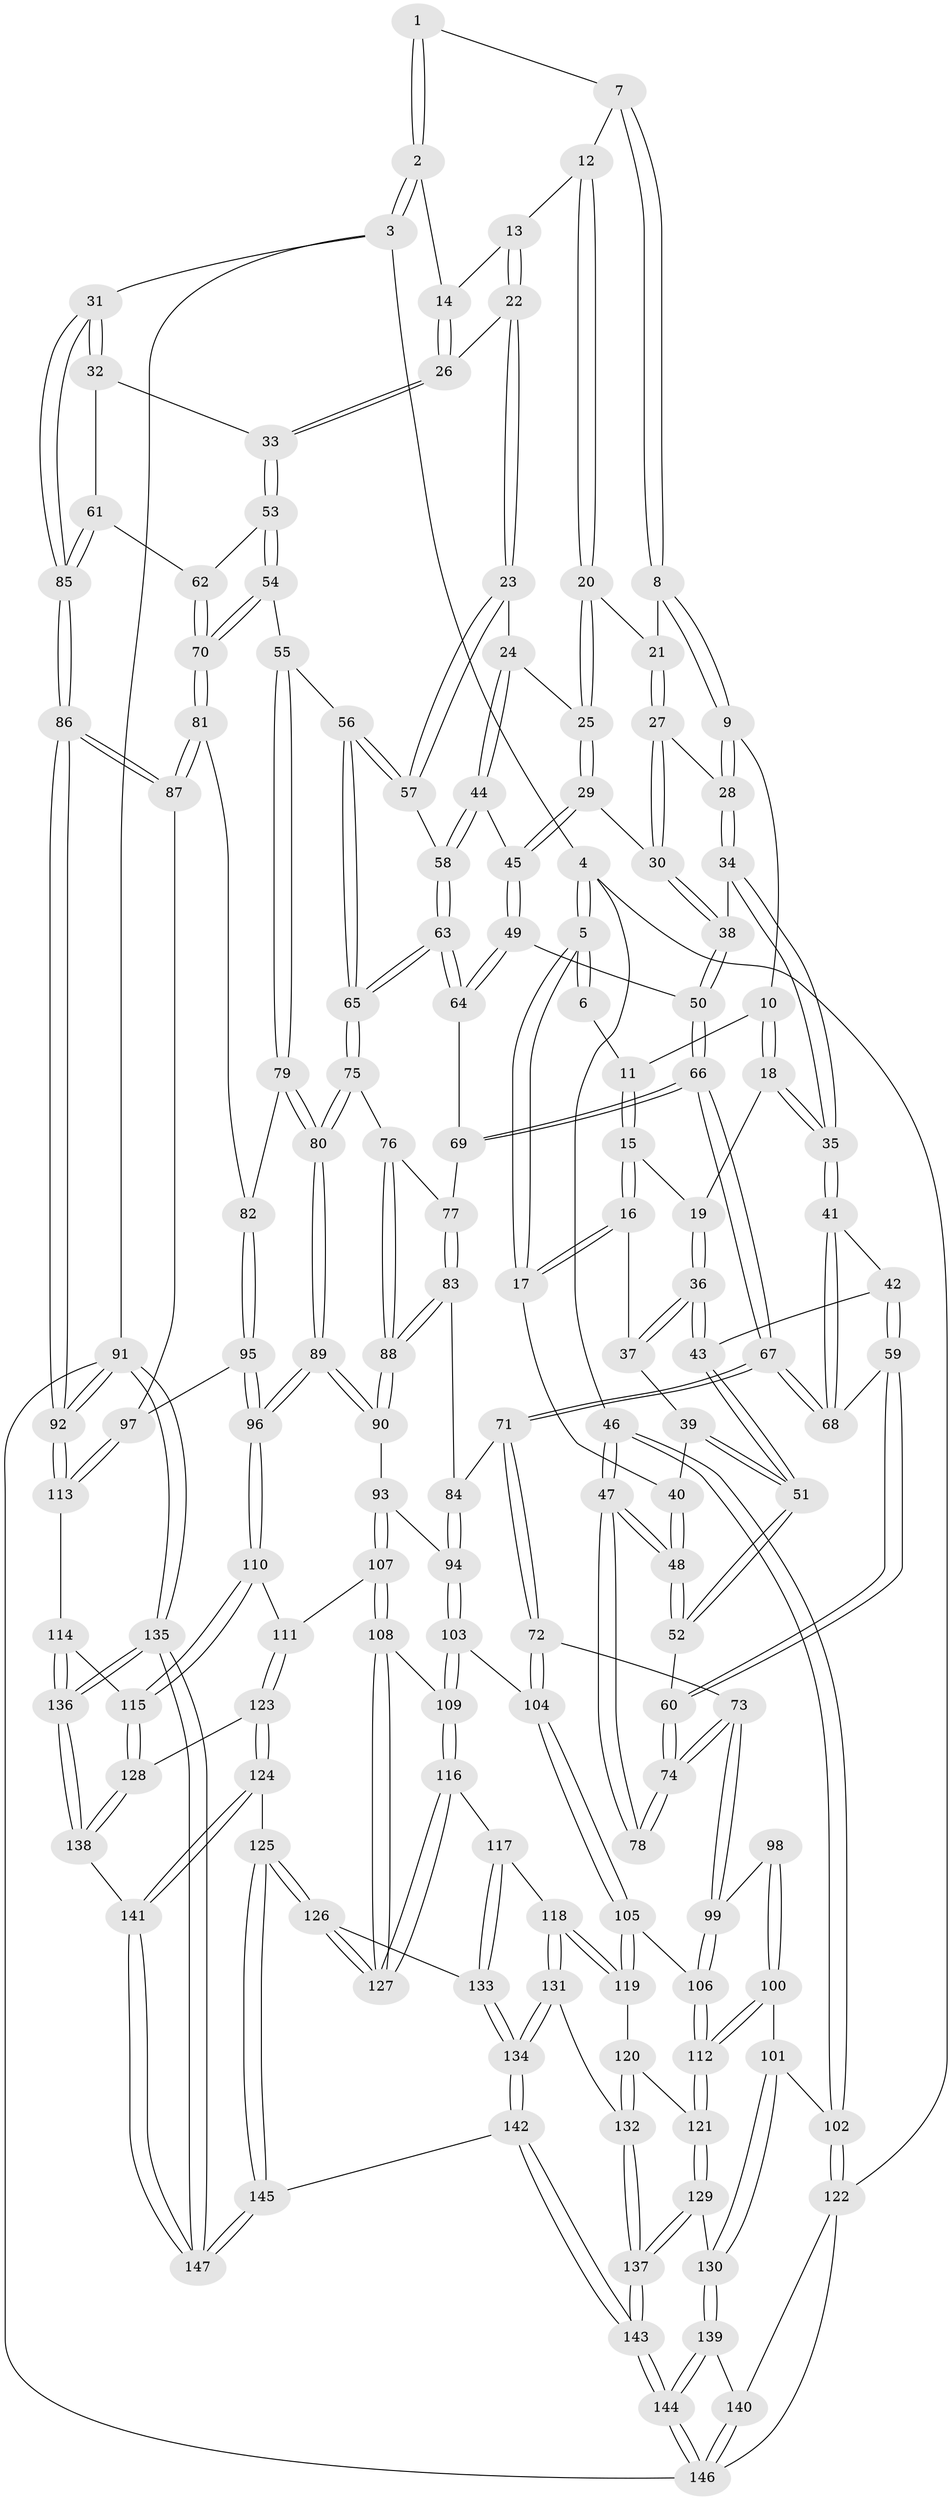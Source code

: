 // Generated by graph-tools (version 1.1) at 2025/03/03/09/25 03:03:27]
// undirected, 147 vertices, 364 edges
graph export_dot {
graph [start="1"]
  node [color=gray90,style=filled];
  1 [pos="+0.5382708648660454+0"];
  2 [pos="+1+0"];
  3 [pos="+1+0"];
  4 [pos="+0+0"];
  5 [pos="+0+0"];
  6 [pos="+0.10147577541145054+0"];
  7 [pos="+0.5405303983307509+0"];
  8 [pos="+0.5149095844869996+0.0023431095091267476"];
  9 [pos="+0.4827091623580238+0.09040528857643448"];
  10 [pos="+0.2745058146865243+0.05562221471681394"];
  11 [pos="+0.22354315269361907+0"];
  12 [pos="+0.6820987960085055+0.08606568902812986"];
  13 [pos="+0.7166280369115617+0.09213445299622194"];
  14 [pos="+1+0"];
  15 [pos="+0.18774306373538224+0.15678210579885202"];
  16 [pos="+0.14844243213085878+0.1723181909070851"];
  17 [pos="+0.07637702632751366+0.1578536720086737"];
  18 [pos="+0.3066553405335379+0.1743237180618875"];
  19 [pos="+0.22715151395838193+0.18038377174829245"];
  20 [pos="+0.651913128319021+0.15267195358270338"];
  21 [pos="+0.6387599675947467+0.15099731900423"];
  22 [pos="+0.7996378288951065+0.19198387251036073"];
  23 [pos="+0.7925598756802015+0.19738489571686854"];
  24 [pos="+0.684532161774425+0.20629962120091985"];
  25 [pos="+0.6629292328121885+0.1919122798469496"];
  26 [pos="+0.8174029559225688+0.18947557294786072"];
  27 [pos="+0.5458688053827719+0.1550316009350139"];
  28 [pos="+0.4821996351056008+0.09623846302797874"];
  29 [pos="+0.5910117663332757+0.22760961170455613"];
  30 [pos="+0.5772200837239605+0.2227574894282176"];
  31 [pos="+1+0"];
  32 [pos="+0.921142713393019+0.2214312665897905"];
  33 [pos="+0.8738347599171442+0.23538270474750358"];
  34 [pos="+0.3821457864859163+0.24099263355815198"];
  35 [pos="+0.37904925058456546+0.24282509776699346"];
  36 [pos="+0.19565187905827924+0.26248523977037636"];
  37 [pos="+0.1530167920001005+0.18581451688753203"];
  38 [pos="+0.5162277028392744+0.2802371008698557"];
  39 [pos="+0.13372383591644182+0.26024275275515973"];
  40 [pos="+0.07521023216365331+0.2144352196665493"];
  41 [pos="+0.3760904623403562+0.24956446480148564"];
  42 [pos="+0.24479461688872892+0.2715723923275068"];
  43 [pos="+0.19573262136478276+0.2643776753979776"];
  44 [pos="+0.6660665134581838+0.2905523659106938"];
  45 [pos="+0.6209179951977969+0.2801381364419242"];
  46 [pos="+0+0.47601879311550677"];
  47 [pos="+0+0.4673880379657746"];
  48 [pos="+0+0.3985611006658581"];
  49 [pos="+0.5625005631486127+0.33881853022466446"];
  50 [pos="+0.5492369765018816+0.33279322906064585"];
  51 [pos="+0.16160173032123568+0.29333260111055953"];
  52 [pos="+0.14537374072812576+0.3389451146106901"];
  53 [pos="+0.8906445969979514+0.33009521858032576"];
  54 [pos="+0.8688832013185733+0.359994488379196"];
  55 [pos="+0.8100475710764459+0.382175983603184"];
  56 [pos="+0.8015271629433813+0.3804998601995527"];
  57 [pos="+0.7525875407733174+0.2927947655501096"];
  58 [pos="+0.6799471036133088+0.3077170662610838"];
  59 [pos="+0.23288781287083113+0.37301961484420953"];
  60 [pos="+0.21776116509229018+0.39062847914528415"];
  61 [pos="+1+0.30909433981497025"];
  62 [pos="+1+0.3383210676473338"];
  63 [pos="+0.6613085699406334+0.4057328498869045"];
  64 [pos="+0.5666028986794867+0.34499614627520175"];
  65 [pos="+0.6735734041714141+0.43740785710790864"];
  66 [pos="+0.42897418857880043+0.4144504243390433"];
  67 [pos="+0.4031724139136926+0.4214346043539081"];
  68 [pos="+0.3744733674689353+0.27555560169046134"];
  69 [pos="+0.5399355527549089+0.42285707739095213"];
  70 [pos="+0.9390906743462775+0.47621272520632335"];
  71 [pos="+0.37518661935005454+0.5001679434866181"];
  72 [pos="+0.3465550794154362+0.5290071954433865"];
  73 [pos="+0.29497877675444434+0.5345942972720534"];
  74 [pos="+0.26065153978377736+0.5145172139799417"];
  75 [pos="+0.6722262462284474+0.4424203976700516"];
  76 [pos="+0.628658156451323+0.4735791675829375"];
  77 [pos="+0.5494888239586523+0.43256465826273083"];
  78 [pos="+0.12714193542709715+0.5164015442817289"];
  79 [pos="+0.8316147275024465+0.5100276720550019"];
  80 [pos="+0.7703301044528349+0.5546936350220395"];
  81 [pos="+0.9444607233134651+0.5018102635232831"];
  82 [pos="+0.921683677265904+0.5119998465798494"];
  83 [pos="+0.4946240259844486+0.5124386896034288"];
  84 [pos="+0.4747246620642376+0.5137462327301212"];
  85 [pos="+1+0.2996191389036913"];
  86 [pos="+1+0.5301765862371111"];
  87 [pos="+1+0.5285996608999664"];
  88 [pos="+0.5980835066147523+0.5237039644424524"];
  89 [pos="+0.7599927917489343+0.6283108322199643"];
  90 [pos="+0.6091343480646962+0.6203845590719227"];
  91 [pos="+1+1"];
  92 [pos="+1+0.8212063048003487"];
  93 [pos="+0.6002456828640921+0.6298423528501167"];
  94 [pos="+0.550190815001639+0.6257841608111573"];
  95 [pos="+0.8823890955213854+0.6389514621687932"];
  96 [pos="+0.7702210113473537+0.644747270030876"];
  97 [pos="+0.9291241141518285+0.6676570958411976"];
  98 [pos="+0.13318493476196977+0.6233155044756752"];
  99 [pos="+0.24819675585137166+0.6323856563021775"];
  100 [pos="+0.0825887391173486+0.6932911545526244"];
  101 [pos="+0.01701308928958135+0.6886228656080182"];
  102 [pos="+0+0.6313041407577528"];
  103 [pos="+0.42701510291953215+0.6457685440220452"];
  104 [pos="+0.389474756406126+0.5981365679826615"];
  105 [pos="+0.3196427840577804+0.7337689273548459"];
  106 [pos="+0.23944838562878795+0.6604054725950904"];
  107 [pos="+0.5908692920529823+0.7125478957452568"];
  108 [pos="+0.5697799482013362+0.7401075613966045"];
  109 [pos="+0.4300780952936319+0.6667380129441783"];
  110 [pos="+0.7693324432958663+0.674845154740654"];
  111 [pos="+0.6821899630014618+0.7455779914172144"];
  112 [pos="+0.18499562334867894+0.7285924457655554"];
  113 [pos="+0.9673619351884434+0.7397597687650178"];
  114 [pos="+0.8757033059860413+0.7895376627964635"];
  115 [pos="+0.8245343649103869+0.7943135493383813"];
  116 [pos="+0.41378627726120065+0.7544412876697302"];
  117 [pos="+0.3942996649738939+0.7770265290692165"];
  118 [pos="+0.37848615807330394+0.7858572829624132"];
  119 [pos="+0.34078736431366335+0.7718881596571673"];
  120 [pos="+0.24917795499990403+0.7971038941157688"];
  121 [pos="+0.19648144864768036+0.7889923883694979"];
  122 [pos="+0+0.7854359370137322"];
  123 [pos="+0.6872773797988398+0.8627114723731686"];
  124 [pos="+0.6341475979453602+0.8968598875038982"];
  125 [pos="+0.5806061315321314+0.8790625315987491"];
  126 [pos="+0.5748600488562879+0.8752220292821297"];
  127 [pos="+0.5556660744743019+0.7910756660520485"];
  128 [pos="+0.7879245603274666+0.8494189471762579"];
  129 [pos="+0.1646291813752539+0.8529118335190427"];
  130 [pos="+0.13657104344531798+0.8736796091341061"];
  131 [pos="+0.35977009026202306+0.8771237209900731"];
  132 [pos="+0.3244019188319237+0.8975268793636786"];
  133 [pos="+0.5092643162362499+0.8889466361839531"];
  134 [pos="+0.4467104029476864+0.9274275863513951"];
  135 [pos="+1+1"];
  136 [pos="+1+1"];
  137 [pos="+0.29798460174659697+0.9292970806723208"];
  138 [pos="+0.8423139448123834+0.9597007779484119"];
  139 [pos="+0.11381192364442212+0.9002737258392061"];
  140 [pos="+0.031401900022049775+0.8918629618750834"];
  141 [pos="+0.6603911640942876+0.9815441524860076"];
  142 [pos="+0.3926178619087413+1"];
  143 [pos="+0.2653503331051776+1"];
  144 [pos="+0.2241853053902721+1"];
  145 [pos="+0.43665229254516136+1"];
  146 [pos="+0+1"];
  147 [pos="+0.6619361547645278+1"];
  1 -- 2;
  1 -- 2;
  1 -- 7;
  2 -- 3;
  2 -- 3;
  2 -- 14;
  3 -- 4;
  3 -- 31;
  3 -- 91;
  4 -- 5;
  4 -- 5;
  4 -- 46;
  4 -- 122;
  5 -- 6;
  5 -- 6;
  5 -- 17;
  5 -- 17;
  6 -- 11;
  7 -- 8;
  7 -- 8;
  7 -- 12;
  8 -- 9;
  8 -- 9;
  8 -- 21;
  9 -- 10;
  9 -- 28;
  9 -- 28;
  10 -- 11;
  10 -- 18;
  10 -- 18;
  11 -- 15;
  11 -- 15;
  12 -- 13;
  12 -- 20;
  12 -- 20;
  13 -- 14;
  13 -- 22;
  13 -- 22;
  14 -- 26;
  14 -- 26;
  15 -- 16;
  15 -- 16;
  15 -- 19;
  16 -- 17;
  16 -- 17;
  16 -- 37;
  17 -- 40;
  18 -- 19;
  18 -- 35;
  18 -- 35;
  19 -- 36;
  19 -- 36;
  20 -- 21;
  20 -- 25;
  20 -- 25;
  21 -- 27;
  21 -- 27;
  22 -- 23;
  22 -- 23;
  22 -- 26;
  23 -- 24;
  23 -- 57;
  23 -- 57;
  24 -- 25;
  24 -- 44;
  24 -- 44;
  25 -- 29;
  25 -- 29;
  26 -- 33;
  26 -- 33;
  27 -- 28;
  27 -- 30;
  27 -- 30;
  28 -- 34;
  28 -- 34;
  29 -- 30;
  29 -- 45;
  29 -- 45;
  30 -- 38;
  30 -- 38;
  31 -- 32;
  31 -- 32;
  31 -- 85;
  31 -- 85;
  32 -- 33;
  32 -- 61;
  33 -- 53;
  33 -- 53;
  34 -- 35;
  34 -- 35;
  34 -- 38;
  35 -- 41;
  35 -- 41;
  36 -- 37;
  36 -- 37;
  36 -- 43;
  36 -- 43;
  37 -- 39;
  38 -- 50;
  38 -- 50;
  39 -- 40;
  39 -- 51;
  39 -- 51;
  40 -- 48;
  40 -- 48;
  41 -- 42;
  41 -- 68;
  41 -- 68;
  42 -- 43;
  42 -- 59;
  42 -- 59;
  43 -- 51;
  43 -- 51;
  44 -- 45;
  44 -- 58;
  44 -- 58;
  45 -- 49;
  45 -- 49;
  46 -- 47;
  46 -- 47;
  46 -- 102;
  46 -- 102;
  47 -- 48;
  47 -- 48;
  47 -- 78;
  47 -- 78;
  48 -- 52;
  48 -- 52;
  49 -- 50;
  49 -- 64;
  49 -- 64;
  50 -- 66;
  50 -- 66;
  51 -- 52;
  51 -- 52;
  52 -- 60;
  53 -- 54;
  53 -- 54;
  53 -- 62;
  54 -- 55;
  54 -- 70;
  54 -- 70;
  55 -- 56;
  55 -- 79;
  55 -- 79;
  56 -- 57;
  56 -- 57;
  56 -- 65;
  56 -- 65;
  57 -- 58;
  58 -- 63;
  58 -- 63;
  59 -- 60;
  59 -- 60;
  59 -- 68;
  60 -- 74;
  60 -- 74;
  61 -- 62;
  61 -- 85;
  61 -- 85;
  62 -- 70;
  62 -- 70;
  63 -- 64;
  63 -- 64;
  63 -- 65;
  63 -- 65;
  64 -- 69;
  65 -- 75;
  65 -- 75;
  66 -- 67;
  66 -- 67;
  66 -- 69;
  66 -- 69;
  67 -- 68;
  67 -- 68;
  67 -- 71;
  67 -- 71;
  69 -- 77;
  70 -- 81;
  70 -- 81;
  71 -- 72;
  71 -- 72;
  71 -- 84;
  72 -- 73;
  72 -- 104;
  72 -- 104;
  73 -- 74;
  73 -- 74;
  73 -- 99;
  73 -- 99;
  74 -- 78;
  74 -- 78;
  75 -- 76;
  75 -- 80;
  75 -- 80;
  76 -- 77;
  76 -- 88;
  76 -- 88;
  77 -- 83;
  77 -- 83;
  79 -- 80;
  79 -- 80;
  79 -- 82;
  80 -- 89;
  80 -- 89;
  81 -- 82;
  81 -- 87;
  81 -- 87;
  82 -- 95;
  82 -- 95;
  83 -- 84;
  83 -- 88;
  83 -- 88;
  84 -- 94;
  84 -- 94;
  85 -- 86;
  85 -- 86;
  86 -- 87;
  86 -- 87;
  86 -- 92;
  86 -- 92;
  87 -- 97;
  88 -- 90;
  88 -- 90;
  89 -- 90;
  89 -- 90;
  89 -- 96;
  89 -- 96;
  90 -- 93;
  91 -- 92;
  91 -- 92;
  91 -- 135;
  91 -- 135;
  91 -- 146;
  92 -- 113;
  92 -- 113;
  93 -- 94;
  93 -- 107;
  93 -- 107;
  94 -- 103;
  94 -- 103;
  95 -- 96;
  95 -- 96;
  95 -- 97;
  96 -- 110;
  96 -- 110;
  97 -- 113;
  97 -- 113;
  98 -- 99;
  98 -- 100;
  98 -- 100;
  99 -- 106;
  99 -- 106;
  100 -- 101;
  100 -- 112;
  100 -- 112;
  101 -- 102;
  101 -- 130;
  101 -- 130;
  102 -- 122;
  102 -- 122;
  103 -- 104;
  103 -- 109;
  103 -- 109;
  104 -- 105;
  104 -- 105;
  105 -- 106;
  105 -- 119;
  105 -- 119;
  106 -- 112;
  106 -- 112;
  107 -- 108;
  107 -- 108;
  107 -- 111;
  108 -- 109;
  108 -- 127;
  108 -- 127;
  109 -- 116;
  109 -- 116;
  110 -- 111;
  110 -- 115;
  110 -- 115;
  111 -- 123;
  111 -- 123;
  112 -- 121;
  112 -- 121;
  113 -- 114;
  114 -- 115;
  114 -- 136;
  114 -- 136;
  115 -- 128;
  115 -- 128;
  116 -- 117;
  116 -- 127;
  116 -- 127;
  117 -- 118;
  117 -- 133;
  117 -- 133;
  118 -- 119;
  118 -- 119;
  118 -- 131;
  118 -- 131;
  119 -- 120;
  120 -- 121;
  120 -- 132;
  120 -- 132;
  121 -- 129;
  121 -- 129;
  122 -- 140;
  122 -- 146;
  123 -- 124;
  123 -- 124;
  123 -- 128;
  124 -- 125;
  124 -- 141;
  124 -- 141;
  125 -- 126;
  125 -- 126;
  125 -- 145;
  125 -- 145;
  126 -- 127;
  126 -- 127;
  126 -- 133;
  128 -- 138;
  128 -- 138;
  129 -- 130;
  129 -- 137;
  129 -- 137;
  130 -- 139;
  130 -- 139;
  131 -- 132;
  131 -- 134;
  131 -- 134;
  132 -- 137;
  132 -- 137;
  133 -- 134;
  133 -- 134;
  134 -- 142;
  134 -- 142;
  135 -- 136;
  135 -- 136;
  135 -- 147;
  135 -- 147;
  136 -- 138;
  136 -- 138;
  137 -- 143;
  137 -- 143;
  138 -- 141;
  139 -- 140;
  139 -- 144;
  139 -- 144;
  140 -- 146;
  140 -- 146;
  141 -- 147;
  141 -- 147;
  142 -- 143;
  142 -- 143;
  142 -- 145;
  143 -- 144;
  143 -- 144;
  144 -- 146;
  144 -- 146;
  145 -- 147;
  145 -- 147;
}
